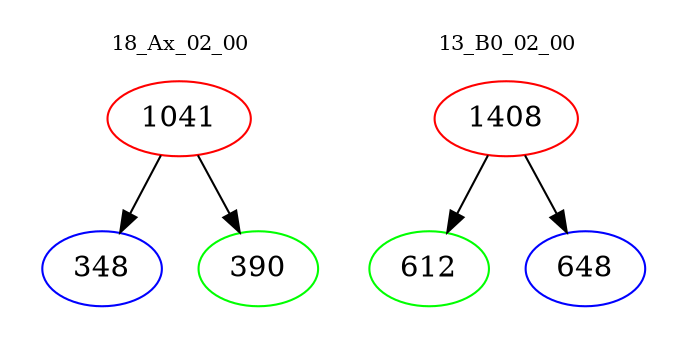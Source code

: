 digraph{
subgraph cluster_0 {
color = white
label = "18_Ax_02_00";
fontsize=10;
T0_1041 [label="1041", color="red"]
T0_1041 -> T0_348 [color="black"]
T0_348 [label="348", color="blue"]
T0_1041 -> T0_390 [color="black"]
T0_390 [label="390", color="green"]
}
subgraph cluster_1 {
color = white
label = "13_B0_02_00";
fontsize=10;
T1_1408 [label="1408", color="red"]
T1_1408 -> T1_612 [color="black"]
T1_612 [label="612", color="green"]
T1_1408 -> T1_648 [color="black"]
T1_648 [label="648", color="blue"]
}
}
